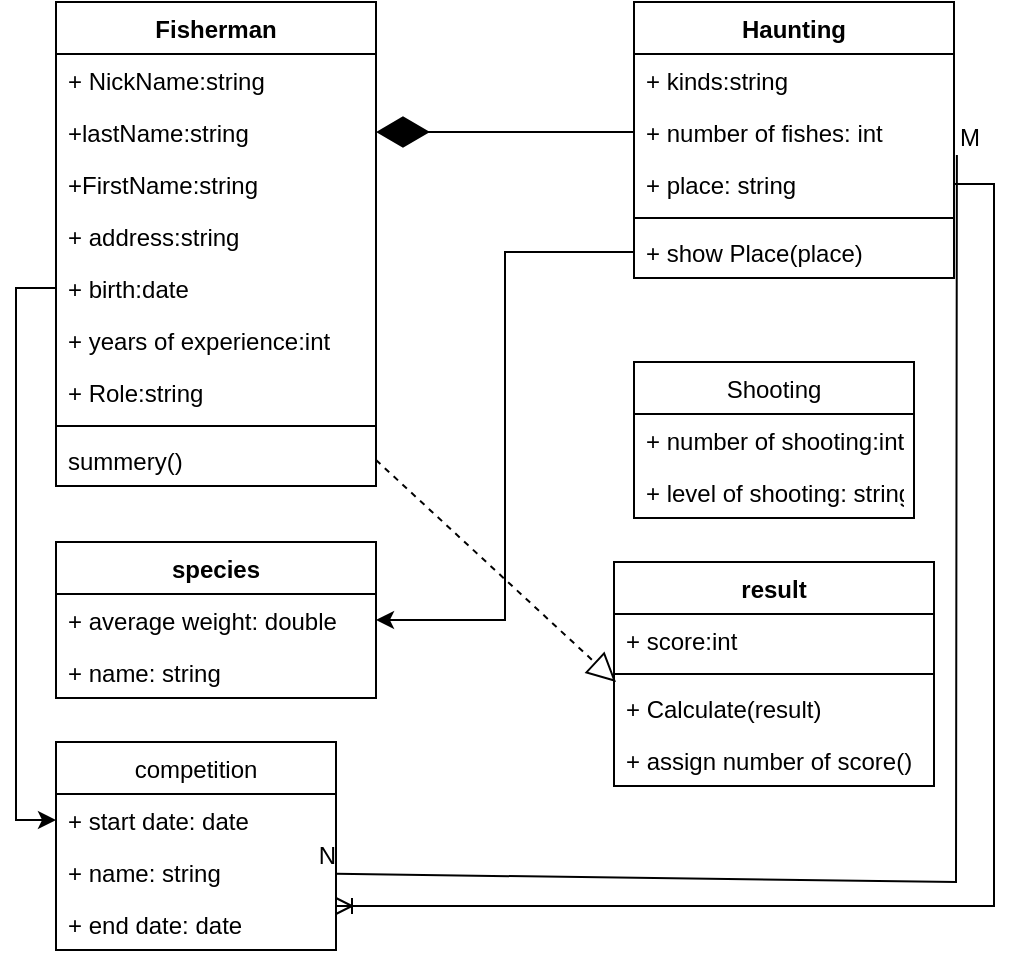<mxfile version="15.1.4" type="github"><diagram id="ttOlOyhGk0pO6rlD-kfm" name="Page-1"><mxGraphModel dx="870" dy="537" grid="1" gridSize="10" guides="1" tooltips="1" connect="1" arrows="1" fold="1" page="1" pageScale="1" pageWidth="827" pageHeight="1169" math="0" shadow="0"><root><mxCell id="0"/><mxCell id="1" parent="0"/><mxCell id="8UHPnIKhOoiBfQLILS9P-2" value="Fisherman" style="swimlane;fontStyle=1;align=center;verticalAlign=top;childLayout=stackLayout;horizontal=1;startSize=26;horizontalStack=0;resizeParent=1;resizeParentMax=0;resizeLast=0;collapsible=1;marginBottom=0;" vertex="1" parent="1"><mxGeometry x="50" y="40" width="160" height="242" as="geometry"/></mxCell><mxCell id="8UHPnIKhOoiBfQLILS9P-3" value="+ NickName:string" style="text;strokeColor=none;fillColor=none;align=left;verticalAlign=top;spacingLeft=4;spacingRight=4;overflow=hidden;rotatable=0;points=[[0,0.5],[1,0.5]];portConstraint=eastwest;" vertex="1" parent="8UHPnIKhOoiBfQLILS9P-2"><mxGeometry y="26" width="160" height="26" as="geometry"/></mxCell><mxCell id="8UHPnIKhOoiBfQLILS9P-5" value="+lastName:string" style="text;strokeColor=none;fillColor=none;align=left;verticalAlign=top;spacingLeft=4;spacingRight=4;overflow=hidden;rotatable=0;points=[[0,0.5],[1,0.5]];portConstraint=eastwest;" vertex="1" parent="8UHPnIKhOoiBfQLILS9P-2"><mxGeometry y="52" width="160" height="26" as="geometry"/></mxCell><mxCell id="8UHPnIKhOoiBfQLILS9P-15" value="+FirstName:string" style="text;strokeColor=none;fillColor=none;align=left;verticalAlign=top;spacingLeft=4;spacingRight=4;overflow=hidden;rotatable=0;points=[[0,0.5],[1,0.5]];portConstraint=eastwest;" vertex="1" parent="8UHPnIKhOoiBfQLILS9P-2"><mxGeometry y="78" width="160" height="26" as="geometry"/></mxCell><mxCell id="8UHPnIKhOoiBfQLILS9P-16" value="+ address:string" style="text;strokeColor=none;fillColor=none;align=left;verticalAlign=top;spacingLeft=4;spacingRight=4;overflow=hidden;rotatable=0;points=[[0,0.5],[1,0.5]];portConstraint=eastwest;" vertex="1" parent="8UHPnIKhOoiBfQLILS9P-2"><mxGeometry y="104" width="160" height="26" as="geometry"/></mxCell><mxCell id="8UHPnIKhOoiBfQLILS9P-17" value="+ birth:date" style="text;strokeColor=none;fillColor=none;align=left;verticalAlign=top;spacingLeft=4;spacingRight=4;overflow=hidden;rotatable=0;points=[[0,0.5],[1,0.5]];portConstraint=eastwest;" vertex="1" parent="8UHPnIKhOoiBfQLILS9P-2"><mxGeometry y="130" width="160" height="26" as="geometry"/></mxCell><mxCell id="8UHPnIKhOoiBfQLILS9P-18" value="+ years of experience:int" style="text;strokeColor=none;fillColor=none;align=left;verticalAlign=top;spacingLeft=4;spacingRight=4;overflow=hidden;rotatable=0;points=[[0,0.5],[1,0.5]];portConstraint=eastwest;" vertex="1" parent="8UHPnIKhOoiBfQLILS9P-2"><mxGeometry y="156" width="160" height="26" as="geometry"/></mxCell><mxCell id="8UHPnIKhOoiBfQLILS9P-19" value="+ Role:string" style="text;strokeColor=none;fillColor=none;align=left;verticalAlign=top;spacingLeft=4;spacingRight=4;overflow=hidden;rotatable=0;points=[[0,0.5],[1,0.5]];portConstraint=eastwest;" vertex="1" parent="8UHPnIKhOoiBfQLILS9P-2"><mxGeometry y="182" width="160" height="26" as="geometry"/></mxCell><mxCell id="8UHPnIKhOoiBfQLILS9P-4" value="" style="line;strokeWidth=1;fillColor=none;align=left;verticalAlign=middle;spacingTop=-1;spacingLeft=3;spacingRight=3;rotatable=0;labelPosition=right;points=[];portConstraint=eastwest;" vertex="1" parent="8UHPnIKhOoiBfQLILS9P-2"><mxGeometry y="208" width="160" height="8" as="geometry"/></mxCell><mxCell id="8UHPnIKhOoiBfQLILS9P-20" value="summery()" style="text;strokeColor=none;fillColor=none;align=left;verticalAlign=top;spacingLeft=4;spacingRight=4;overflow=hidden;rotatable=0;points=[[0,0.5],[1,0.5]];portConstraint=eastwest;" vertex="1" parent="8UHPnIKhOoiBfQLILS9P-2"><mxGeometry y="216" width="160" height="26" as="geometry"/></mxCell><mxCell id="8UHPnIKhOoiBfQLILS9P-10" value="species" style="swimlane;fontStyle=1;align=center;verticalAlign=top;childLayout=stackLayout;horizontal=1;startSize=26;horizontalStack=0;resizeParent=1;resizeParentMax=0;resizeLast=0;collapsible=1;marginBottom=0;" vertex="1" parent="1"><mxGeometry x="50" y="310" width="160" height="78" as="geometry"/></mxCell><mxCell id="8UHPnIKhOoiBfQLILS9P-11" value="+ average weight: double" style="text;strokeColor=none;fillColor=none;align=left;verticalAlign=top;spacingLeft=4;spacingRight=4;overflow=hidden;rotatable=0;points=[[0,0.5],[1,0.5]];portConstraint=eastwest;" vertex="1" parent="8UHPnIKhOoiBfQLILS9P-10"><mxGeometry y="26" width="160" height="26" as="geometry"/></mxCell><mxCell id="8UHPnIKhOoiBfQLILS9P-31" value="+ name: string" style="text;strokeColor=none;fillColor=none;align=left;verticalAlign=top;spacingLeft=4;spacingRight=4;overflow=hidden;rotatable=0;points=[[0,0.5],[1,0.5]];portConstraint=eastwest;" vertex="1" parent="8UHPnIKhOoiBfQLILS9P-10"><mxGeometry y="52" width="160" height="26" as="geometry"/></mxCell><mxCell id="8UHPnIKhOoiBfQLILS9P-23" value="Haunting" style="swimlane;fontStyle=1;align=center;verticalAlign=top;childLayout=stackLayout;horizontal=1;startSize=26;horizontalStack=0;resizeParent=1;resizeParentMax=0;resizeLast=0;collapsible=1;marginBottom=0;" vertex="1" parent="1"><mxGeometry x="339" y="40" width="160" height="138" as="geometry"/></mxCell><mxCell id="8UHPnIKhOoiBfQLILS9P-24" value="+ kinds:string" style="text;strokeColor=none;fillColor=none;align=left;verticalAlign=top;spacingLeft=4;spacingRight=4;overflow=hidden;rotatable=0;points=[[0,0.5],[1,0.5]];portConstraint=eastwest;" vertex="1" parent="8UHPnIKhOoiBfQLILS9P-23"><mxGeometry y="26" width="160" height="26" as="geometry"/></mxCell><mxCell id="8UHPnIKhOoiBfQLILS9P-29" value="+ number of fishes: int" style="text;strokeColor=none;fillColor=none;align=left;verticalAlign=top;spacingLeft=4;spacingRight=4;overflow=hidden;rotatable=0;points=[[0,0.5],[1,0.5]];portConstraint=eastwest;" vertex="1" parent="8UHPnIKhOoiBfQLILS9P-23"><mxGeometry y="52" width="160" height="26" as="geometry"/></mxCell><mxCell id="8UHPnIKhOoiBfQLILS9P-30" value="+ place: string" style="text;strokeColor=none;fillColor=none;align=left;verticalAlign=top;spacingLeft=4;spacingRight=4;overflow=hidden;rotatable=0;points=[[0,0.5],[1,0.5]];portConstraint=eastwest;" vertex="1" parent="8UHPnIKhOoiBfQLILS9P-23"><mxGeometry y="78" width="160" height="26" as="geometry"/></mxCell><mxCell id="8UHPnIKhOoiBfQLILS9P-25" value="" style="line;strokeWidth=1;fillColor=none;align=left;verticalAlign=middle;spacingTop=-1;spacingLeft=3;spacingRight=3;rotatable=0;labelPosition=right;points=[];portConstraint=eastwest;" vertex="1" parent="8UHPnIKhOoiBfQLILS9P-23"><mxGeometry y="104" width="160" height="8" as="geometry"/></mxCell><mxCell id="8UHPnIKhOoiBfQLILS9P-26" value="+ show Place(place)" style="text;strokeColor=none;fillColor=none;align=left;verticalAlign=top;spacingLeft=4;spacingRight=4;overflow=hidden;rotatable=0;points=[[0,0.5],[1,0.5]];portConstraint=eastwest;" vertex="1" parent="8UHPnIKhOoiBfQLILS9P-23"><mxGeometry y="112" width="160" height="26" as="geometry"/></mxCell><mxCell id="8UHPnIKhOoiBfQLILS9P-32" value="Shooting" style="swimlane;fontStyle=0;childLayout=stackLayout;horizontal=1;startSize=26;fillColor=none;horizontalStack=0;resizeParent=1;resizeParentMax=0;resizeLast=0;collapsible=1;marginBottom=0;" vertex="1" parent="1"><mxGeometry x="339" y="220" width="140" height="78" as="geometry"/></mxCell><mxCell id="8UHPnIKhOoiBfQLILS9P-33" value="+ number of shooting:int" style="text;strokeColor=none;fillColor=none;align=left;verticalAlign=top;spacingLeft=4;spacingRight=4;overflow=hidden;rotatable=0;points=[[0,0.5],[1,0.5]];portConstraint=eastwest;" vertex="1" parent="8UHPnIKhOoiBfQLILS9P-32"><mxGeometry y="26" width="140" height="26" as="geometry"/></mxCell><mxCell id="8UHPnIKhOoiBfQLILS9P-34" value="+ level of shooting: string" style="text;strokeColor=none;fillColor=none;align=left;verticalAlign=top;spacingLeft=4;spacingRight=4;overflow=hidden;rotatable=0;points=[[0,0.5],[1,0.5]];portConstraint=eastwest;" vertex="1" parent="8UHPnIKhOoiBfQLILS9P-32"><mxGeometry y="52" width="140" height="26" as="geometry"/></mxCell><mxCell id="8UHPnIKhOoiBfQLILS9P-41" value="result" style="swimlane;fontStyle=1;align=center;verticalAlign=top;childLayout=stackLayout;horizontal=1;startSize=26;horizontalStack=0;resizeParent=1;resizeParentMax=0;resizeLast=0;collapsible=1;marginBottom=0;" vertex="1" parent="1"><mxGeometry x="329" y="320" width="160" height="112" as="geometry"/></mxCell><mxCell id="8UHPnIKhOoiBfQLILS9P-42" value="+ score:int" style="text;strokeColor=none;fillColor=none;align=left;verticalAlign=top;spacingLeft=4;spacingRight=4;overflow=hidden;rotatable=0;points=[[0,0.5],[1,0.5]];portConstraint=eastwest;" vertex="1" parent="8UHPnIKhOoiBfQLILS9P-41"><mxGeometry y="26" width="160" height="26" as="geometry"/></mxCell><mxCell id="8UHPnIKhOoiBfQLILS9P-43" value="" style="line;strokeWidth=1;fillColor=none;align=left;verticalAlign=middle;spacingTop=-1;spacingLeft=3;spacingRight=3;rotatable=0;labelPosition=right;points=[];portConstraint=eastwest;" vertex="1" parent="8UHPnIKhOoiBfQLILS9P-41"><mxGeometry y="52" width="160" height="8" as="geometry"/></mxCell><mxCell id="8UHPnIKhOoiBfQLILS9P-44" value="+ Calculate(result)" style="text;strokeColor=none;fillColor=none;align=left;verticalAlign=top;spacingLeft=4;spacingRight=4;overflow=hidden;rotatable=0;points=[[0,0.5],[1,0.5]];portConstraint=eastwest;" vertex="1" parent="8UHPnIKhOoiBfQLILS9P-41"><mxGeometry y="60" width="160" height="26" as="geometry"/></mxCell><mxCell id="8UHPnIKhOoiBfQLILS9P-45" value="+ assign number of score()" style="text;strokeColor=none;fillColor=none;align=left;verticalAlign=top;spacingLeft=4;spacingRight=4;overflow=hidden;rotatable=0;points=[[0,0.5],[1,0.5]];portConstraint=eastwest;" vertex="1" parent="8UHPnIKhOoiBfQLILS9P-41"><mxGeometry y="86" width="160" height="26" as="geometry"/></mxCell><mxCell id="8UHPnIKhOoiBfQLILS9P-46" value="competition" style="swimlane;fontStyle=0;childLayout=stackLayout;horizontal=1;startSize=26;fillColor=none;horizontalStack=0;resizeParent=1;resizeParentMax=0;resizeLast=0;collapsible=1;marginBottom=0;" vertex="1" parent="1"><mxGeometry x="50" y="410" width="140" height="104" as="geometry"/></mxCell><mxCell id="8UHPnIKhOoiBfQLILS9P-47" value="+ start date: date" style="text;strokeColor=none;fillColor=none;align=left;verticalAlign=top;spacingLeft=4;spacingRight=4;overflow=hidden;rotatable=0;points=[[0,0.5],[1,0.5]];portConstraint=eastwest;" vertex="1" parent="8UHPnIKhOoiBfQLILS9P-46"><mxGeometry y="26" width="140" height="26" as="geometry"/></mxCell><mxCell id="8UHPnIKhOoiBfQLILS9P-48" value="+ name: string" style="text;strokeColor=none;fillColor=none;align=left;verticalAlign=top;spacingLeft=4;spacingRight=4;overflow=hidden;rotatable=0;points=[[0,0.5],[1,0.5]];portConstraint=eastwest;" vertex="1" parent="8UHPnIKhOoiBfQLILS9P-46"><mxGeometry y="52" width="140" height="26" as="geometry"/></mxCell><mxCell id="8UHPnIKhOoiBfQLILS9P-49" value="+ end date: date" style="text;strokeColor=none;fillColor=none;align=left;verticalAlign=top;spacingLeft=4;spacingRight=4;overflow=hidden;rotatable=0;points=[[0,0.5],[1,0.5]];portConstraint=eastwest;" vertex="1" parent="8UHPnIKhOoiBfQLILS9P-46"><mxGeometry y="78" width="140" height="26" as="geometry"/></mxCell><mxCell id="8UHPnIKhOoiBfQLILS9P-51" value="" style="endArrow=diamondThin;endFill=1;endSize=24;html=1;exitX=0;exitY=0.5;exitDx=0;exitDy=0;" edge="1" parent="1" source="8UHPnIKhOoiBfQLILS9P-29"><mxGeometry width="160" relative="1" as="geometry"><mxPoint x="330" y="280" as="sourcePoint"/><mxPoint x="210" y="105" as="targetPoint"/></mxGeometry></mxCell><mxCell id="8UHPnIKhOoiBfQLILS9P-53" style="edgeStyle=orthogonalEdgeStyle;rounded=0;orthogonalLoop=1;jettySize=auto;html=1;exitX=0;exitY=0.5;exitDx=0;exitDy=0;entryX=1;entryY=0.5;entryDx=0;entryDy=0;startArrow=none;startFill=0;endArrow=classic;endFill=1;" edge="1" parent="1" source="8UHPnIKhOoiBfQLILS9P-26" target="8UHPnIKhOoiBfQLILS9P-11"><mxGeometry relative="1" as="geometry"/></mxCell><mxCell id="8UHPnIKhOoiBfQLILS9P-57" value="" style="endArrow=block;dashed=1;endFill=0;endSize=12;html=1;exitX=1;exitY=0.5;exitDx=0;exitDy=0;" edge="1" parent="1" source="8UHPnIKhOoiBfQLILS9P-20"><mxGeometry width="160" relative="1" as="geometry"><mxPoint x="330" y="280" as="sourcePoint"/><mxPoint x="330" y="380" as="targetPoint"/></mxGeometry></mxCell><mxCell id="8UHPnIKhOoiBfQLILS9P-59" style="edgeStyle=orthogonalEdgeStyle;rounded=0;orthogonalLoop=1;jettySize=auto;html=1;exitX=1;exitY=0.5;exitDx=0;exitDy=0;entryX=1;entryY=0.5;entryDx=0;entryDy=0;startArrow=none;startFill=0;endArrow=ERoneToMany;endFill=0;strokeColor=none;" edge="1" parent="1" source="8UHPnIKhOoiBfQLILS9P-29" target="8UHPnIKhOoiBfQLILS9P-48"><mxGeometry relative="1" as="geometry"/></mxCell><mxCell id="8UHPnIKhOoiBfQLILS9P-60" style="edgeStyle=orthogonalEdgeStyle;rounded=0;orthogonalLoop=1;jettySize=auto;html=1;exitX=0;exitY=0.5;exitDx=0;exitDy=0;entryX=0;entryY=0.5;entryDx=0;entryDy=0;startArrow=none;startFill=0;endArrow=classic;endFill=1;" edge="1" parent="1" source="8UHPnIKhOoiBfQLILS9P-17" target="8UHPnIKhOoiBfQLILS9P-47"><mxGeometry relative="1" as="geometry"/></mxCell><mxCell id="8UHPnIKhOoiBfQLILS9P-61" style="edgeStyle=orthogonalEdgeStyle;rounded=0;orthogonalLoop=1;jettySize=auto;html=1;exitX=1;exitY=0.5;exitDx=0;exitDy=0;startArrow=none;startFill=0;endArrow=ERoneToMany;endFill=0;entryX=1;entryY=0.154;entryDx=0;entryDy=0;entryPerimeter=0;" edge="1" parent="1" source="8UHPnIKhOoiBfQLILS9P-30" target="8UHPnIKhOoiBfQLILS9P-49"><mxGeometry relative="1" as="geometry"><mxPoint x="300" y="501" as="targetPoint"/></mxGeometry></mxCell><mxCell id="8UHPnIKhOoiBfQLILS9P-62" value="" style="endArrow=none;html=1;rounded=0;exitX=1.009;exitY=-0.058;exitDx=0;exitDy=0;exitPerimeter=0;" edge="1" parent="1" source="8UHPnIKhOoiBfQLILS9P-30" target="8UHPnIKhOoiBfQLILS9P-48"><mxGeometry relative="1" as="geometry"><mxPoint x="330" y="280" as="sourcePoint"/><mxPoint x="650" y="270" as="targetPoint"/><Array as="points"><mxPoint x="500" y="480"/></Array></mxGeometry></mxCell><mxCell id="8UHPnIKhOoiBfQLILS9P-63" value="M" style="resizable=0;html=1;align=left;verticalAlign=bottom;" connectable="0" vertex="1" parent="8UHPnIKhOoiBfQLILS9P-62"><mxGeometry x="-1" relative="1" as="geometry"/></mxCell><mxCell id="8UHPnIKhOoiBfQLILS9P-64" value="N" style="resizable=0;html=1;align=right;verticalAlign=bottom;" connectable="0" vertex="1" parent="8UHPnIKhOoiBfQLILS9P-62"><mxGeometry x="1" relative="1" as="geometry"/></mxCell></root></mxGraphModel></diagram></mxfile>